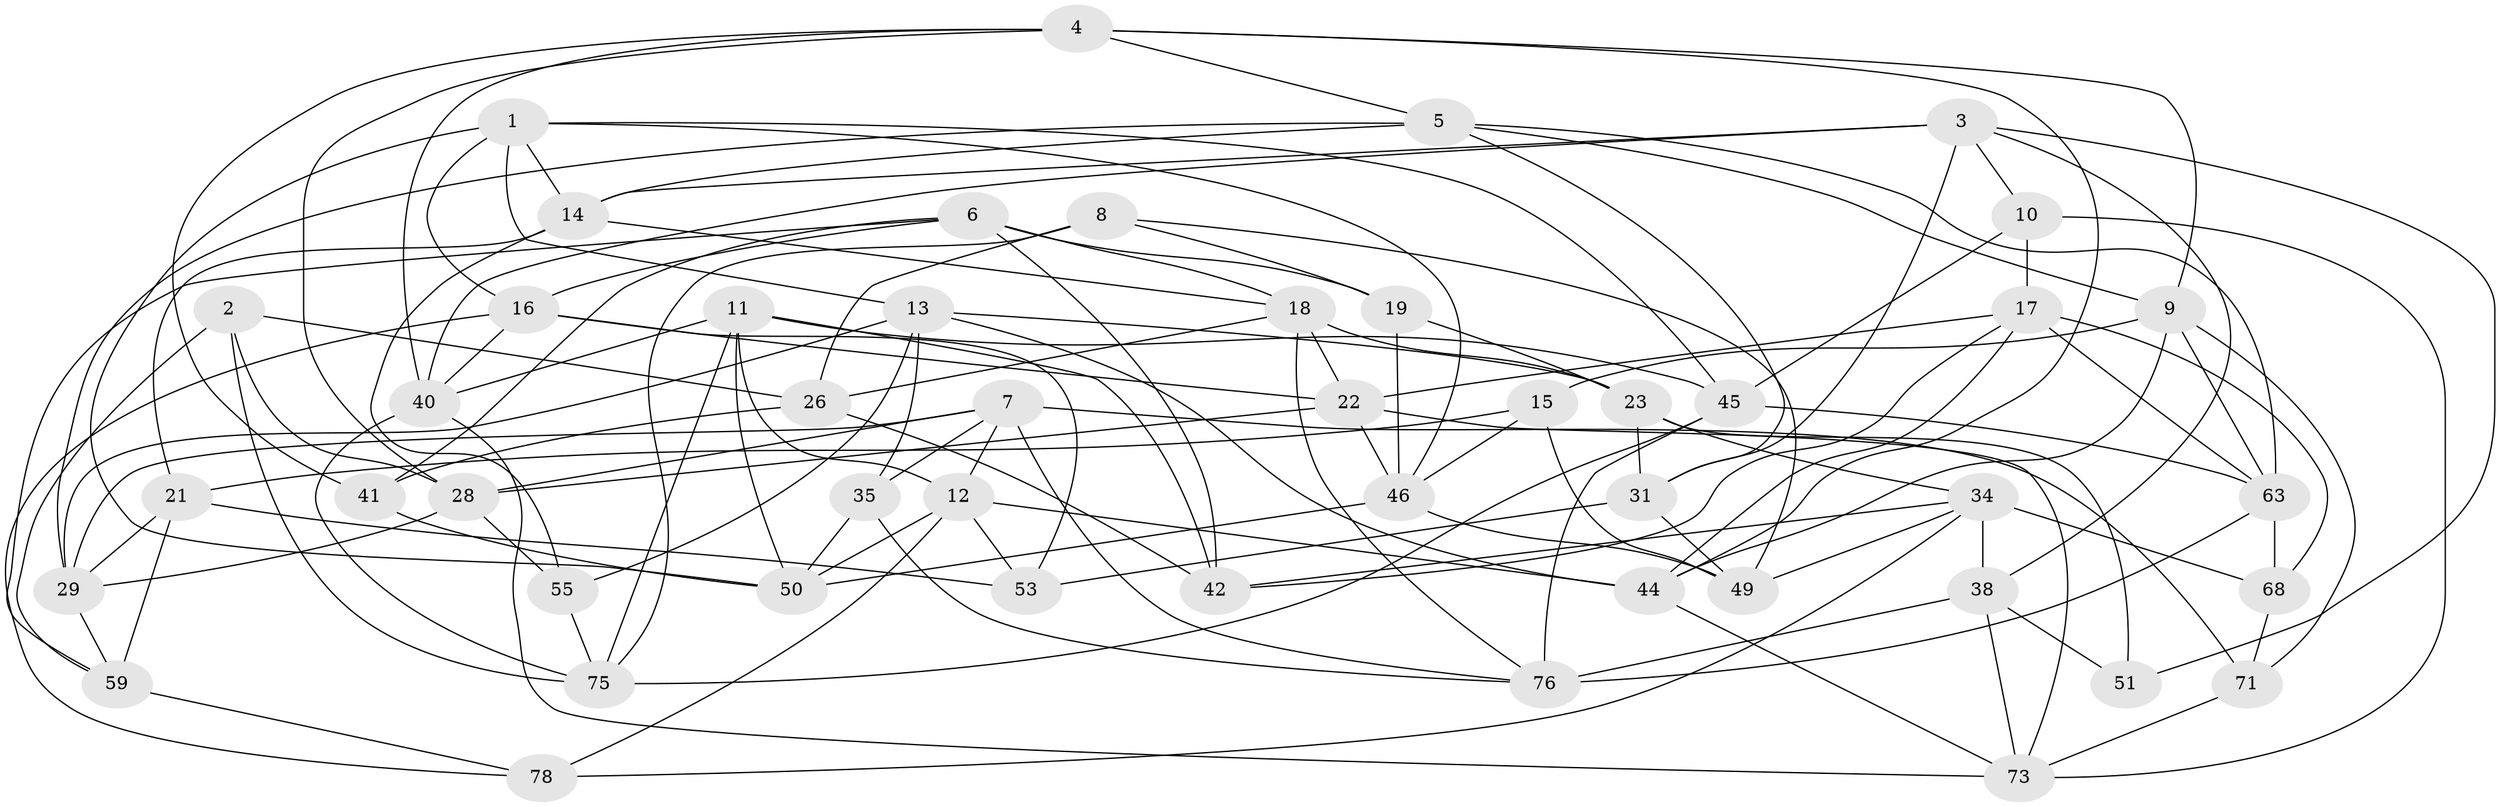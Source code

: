// original degree distribution, {4: 1.0}
// Generated by graph-tools (version 1.1) at 2025/11/02/27/25 16:11:43]
// undirected, 48 vertices, 127 edges
graph export_dot {
graph [start="1"]
  node [color=gray90,style=filled];
  1 [super="+32"];
  2;
  3 [super="+56"];
  4 [super="+37"];
  5 [super="+24"];
  6 [super="+33"];
  7 [super="+27"];
  8;
  9 [super="+20"];
  10;
  11 [super="+52"];
  12 [super="+58"];
  13 [super="+39"];
  14 [super="+47"];
  15;
  16 [super="+57"];
  17 [super="+62"];
  18 [super="+25"];
  19;
  21 [super="+43"];
  22 [super="+83"];
  23 [super="+36"];
  26 [super="+65"];
  28 [super="+61"];
  29 [super="+30"];
  31 [super="+77"];
  34 [super="+70"];
  35;
  38 [super="+81"];
  40 [super="+80"];
  41;
  42 [super="+48"];
  44 [super="+66"];
  45 [super="+67"];
  46 [super="+54"];
  49 [super="+60"];
  50 [super="+72"];
  51;
  53;
  55;
  59 [super="+69"];
  63 [super="+64"];
  68;
  71;
  73 [super="+74"];
  75 [super="+82"];
  76 [super="+79"];
  78;
  1 -- 14;
  1 -- 13;
  1 -- 50;
  1 -- 16;
  1 -- 45;
  1 -- 46;
  2 -- 75;
  2 -- 28;
  2 -- 26;
  2 -- 59;
  3 -- 51;
  3 -- 14;
  3 -- 10;
  3 -- 38;
  3 -- 31;
  3 -- 40;
  4 -- 41;
  4 -- 40;
  4 -- 28;
  4 -- 5;
  4 -- 44;
  4 -- 9;
  5 -- 9;
  5 -- 14;
  5 -- 63;
  5 -- 31;
  5 -- 29;
  6 -- 18;
  6 -- 16;
  6 -- 42;
  6 -- 41;
  6 -- 19;
  6 -- 59;
  7 -- 35;
  7 -- 71;
  7 -- 28;
  7 -- 12;
  7 -- 76;
  7 -- 29;
  8 -- 19;
  8 -- 49;
  8 -- 75;
  8 -- 26;
  9 -- 71;
  9 -- 44;
  9 -- 63;
  9 -- 15;
  10 -- 45;
  10 -- 73;
  10 -- 17;
  11 -- 45;
  11 -- 12;
  11 -- 42;
  11 -- 50;
  11 -- 75;
  11 -- 40;
  12 -- 78;
  12 -- 50;
  12 -- 53;
  12 -- 44;
  13 -- 55;
  13 -- 29;
  13 -- 35;
  13 -- 44;
  13 -- 23;
  14 -- 55;
  14 -- 18;
  14 -- 21;
  15 -- 49;
  15 -- 46;
  15 -- 21;
  16 -- 78;
  16 -- 40;
  16 -- 53;
  16 -- 22;
  17 -- 63;
  17 -- 68;
  17 -- 42;
  17 -- 44;
  17 -- 22;
  18 -- 76;
  18 -- 26;
  18 -- 22;
  18 -- 23;
  19 -- 23;
  19 -- 46;
  21 -- 53;
  21 -- 29;
  21 -- 59 [weight=2];
  22 -- 73;
  22 -- 28;
  22 -- 46;
  23 -- 34;
  23 -- 51;
  23 -- 31;
  26 -- 41;
  26 -- 42 [weight=2];
  28 -- 55;
  28 -- 29;
  29 -- 59;
  31 -- 53;
  31 -- 49 [weight=2];
  34 -- 78;
  34 -- 49;
  34 -- 42;
  34 -- 68;
  34 -- 38;
  35 -- 76;
  35 -- 50;
  38 -- 73;
  38 -- 51 [weight=2];
  38 -- 76;
  40 -- 75;
  40 -- 73;
  41 -- 50;
  44 -- 73;
  45 -- 75;
  45 -- 76;
  45 -- 63;
  46 -- 49;
  46 -- 50;
  55 -- 75;
  59 -- 78;
  63 -- 68;
  63 -- 76;
  68 -- 71;
  71 -- 73;
}
